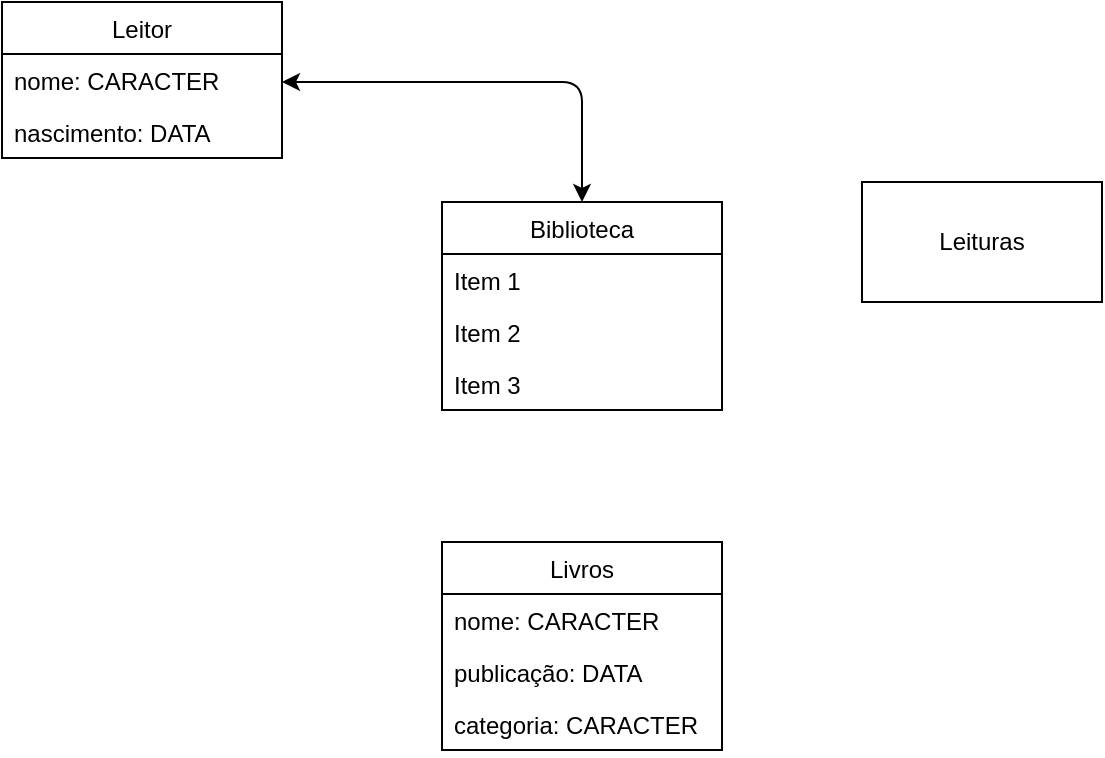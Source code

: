 <mxfile version="14.7.0" type="github">
  <diagram id="C5RBs43oDa-KdzZeNtuy" name="Page-1">
    <mxGraphModel dx="782" dy="439" grid="1" gridSize="10" guides="1" tooltips="1" connect="1" arrows="1" fold="1" page="1" pageScale="1" pageWidth="827" pageHeight="1169" math="0" shadow="0">
      <root>
        <mxCell id="WIyWlLk6GJQsqaUBKTNV-0" />
        <mxCell id="WIyWlLk6GJQsqaUBKTNV-1" parent="WIyWlLk6GJQsqaUBKTNV-0" />
        <mxCell id="fbH7Jd8gzBFWx85XvJUl-0" value="Leituras" style="rounded=0;whiteSpace=wrap;html=1;" vertex="1" parent="WIyWlLk6GJQsqaUBKTNV-1">
          <mxGeometry x="570" y="160" width="120" height="60" as="geometry" />
        </mxCell>
        <mxCell id="fbH7Jd8gzBFWx85XvJUl-4" value="" style="endArrow=classic;startArrow=classic;html=1;exitX=1;exitY=0.5;exitDx=0;exitDy=0;entryX=0.5;entryY=0;entryDx=0;entryDy=0;" edge="1" parent="WIyWlLk6GJQsqaUBKTNV-1">
          <mxGeometry width="50" height="50" relative="1" as="geometry">
            <mxPoint x="280" y="110" as="sourcePoint" />
            <mxPoint x="430" y="170" as="targetPoint" />
            <Array as="points">
              <mxPoint x="280" y="110" />
              <mxPoint x="430" y="110" />
            </Array>
          </mxGeometry>
        </mxCell>
        <mxCell id="fbH7Jd8gzBFWx85XvJUl-5" value="Leitor" style="swimlane;fontStyle=0;childLayout=stackLayout;horizontal=1;startSize=26;horizontalStack=0;resizeParent=1;resizeParentMax=0;resizeLast=0;collapsible=1;marginBottom=0;" vertex="1" parent="WIyWlLk6GJQsqaUBKTNV-1">
          <mxGeometry x="140" y="70" width="140" height="78" as="geometry" />
        </mxCell>
        <mxCell id="fbH7Jd8gzBFWx85XvJUl-6" value="nome: CARACTER" style="text;strokeColor=none;fillColor=none;align=left;verticalAlign=top;spacingLeft=4;spacingRight=4;overflow=hidden;rotatable=0;points=[[0,0.5],[1,0.5]];portConstraint=eastwest;" vertex="1" parent="fbH7Jd8gzBFWx85XvJUl-5">
          <mxGeometry y="26" width="140" height="26" as="geometry" />
        </mxCell>
        <mxCell id="fbH7Jd8gzBFWx85XvJUl-7" value="nascimento: DATA" style="text;strokeColor=none;fillColor=none;align=left;verticalAlign=top;spacingLeft=4;spacingRight=4;overflow=hidden;rotatable=0;points=[[0,0.5],[1,0.5]];portConstraint=eastwest;" vertex="1" parent="fbH7Jd8gzBFWx85XvJUl-5">
          <mxGeometry y="52" width="140" height="26" as="geometry" />
        </mxCell>
        <mxCell id="fbH7Jd8gzBFWx85XvJUl-9" value="Biblioteca" style="swimlane;fontStyle=0;childLayout=stackLayout;horizontal=1;startSize=26;horizontalStack=0;resizeParent=1;resizeParentMax=0;resizeLast=0;collapsible=1;marginBottom=0;" vertex="1" parent="WIyWlLk6GJQsqaUBKTNV-1">
          <mxGeometry x="360" y="170" width="140" height="104" as="geometry" />
        </mxCell>
        <mxCell id="fbH7Jd8gzBFWx85XvJUl-10" value="Item 1" style="text;strokeColor=none;fillColor=none;align=left;verticalAlign=top;spacingLeft=4;spacingRight=4;overflow=hidden;rotatable=0;points=[[0,0.5],[1,0.5]];portConstraint=eastwest;" vertex="1" parent="fbH7Jd8gzBFWx85XvJUl-9">
          <mxGeometry y="26" width="140" height="26" as="geometry" />
        </mxCell>
        <mxCell id="fbH7Jd8gzBFWx85XvJUl-11" value="Item 2" style="text;strokeColor=none;fillColor=none;align=left;verticalAlign=top;spacingLeft=4;spacingRight=4;overflow=hidden;rotatable=0;points=[[0,0.5],[1,0.5]];portConstraint=eastwest;" vertex="1" parent="fbH7Jd8gzBFWx85XvJUl-9">
          <mxGeometry y="52" width="140" height="26" as="geometry" />
        </mxCell>
        <mxCell id="fbH7Jd8gzBFWx85XvJUl-12" value="Item 3" style="text;strokeColor=none;fillColor=none;align=left;verticalAlign=top;spacingLeft=4;spacingRight=4;overflow=hidden;rotatable=0;points=[[0,0.5],[1,0.5]];portConstraint=eastwest;" vertex="1" parent="fbH7Jd8gzBFWx85XvJUl-9">
          <mxGeometry y="78" width="140" height="26" as="geometry" />
        </mxCell>
        <mxCell id="fbH7Jd8gzBFWx85XvJUl-13" value="Livros" style="swimlane;fontStyle=0;childLayout=stackLayout;horizontal=1;startSize=26;horizontalStack=0;resizeParent=1;resizeParentMax=0;resizeLast=0;collapsible=1;marginBottom=0;" vertex="1" parent="WIyWlLk6GJQsqaUBKTNV-1">
          <mxGeometry x="360" y="340" width="140" height="104" as="geometry" />
        </mxCell>
        <mxCell id="fbH7Jd8gzBFWx85XvJUl-14" value="nome: CARACTER" style="text;strokeColor=none;fillColor=none;align=left;verticalAlign=top;spacingLeft=4;spacingRight=4;overflow=hidden;rotatable=0;points=[[0,0.5],[1,0.5]];portConstraint=eastwest;" vertex="1" parent="fbH7Jd8gzBFWx85XvJUl-13">
          <mxGeometry y="26" width="140" height="26" as="geometry" />
        </mxCell>
        <mxCell id="fbH7Jd8gzBFWx85XvJUl-15" value="publicação: DATA" style="text;strokeColor=none;fillColor=none;align=left;verticalAlign=top;spacingLeft=4;spacingRight=4;overflow=hidden;rotatable=0;points=[[0,0.5],[1,0.5]];portConstraint=eastwest;" vertex="1" parent="fbH7Jd8gzBFWx85XvJUl-13">
          <mxGeometry y="52" width="140" height="26" as="geometry" />
        </mxCell>
        <mxCell id="fbH7Jd8gzBFWx85XvJUl-16" value="categoria: CARACTER" style="text;strokeColor=none;fillColor=none;align=left;verticalAlign=top;spacingLeft=4;spacingRight=4;overflow=hidden;rotatable=0;points=[[0,0.5],[1,0.5]];portConstraint=eastwest;" vertex="1" parent="fbH7Jd8gzBFWx85XvJUl-13">
          <mxGeometry y="78" width="140" height="26" as="geometry" />
        </mxCell>
      </root>
    </mxGraphModel>
  </diagram>
</mxfile>
